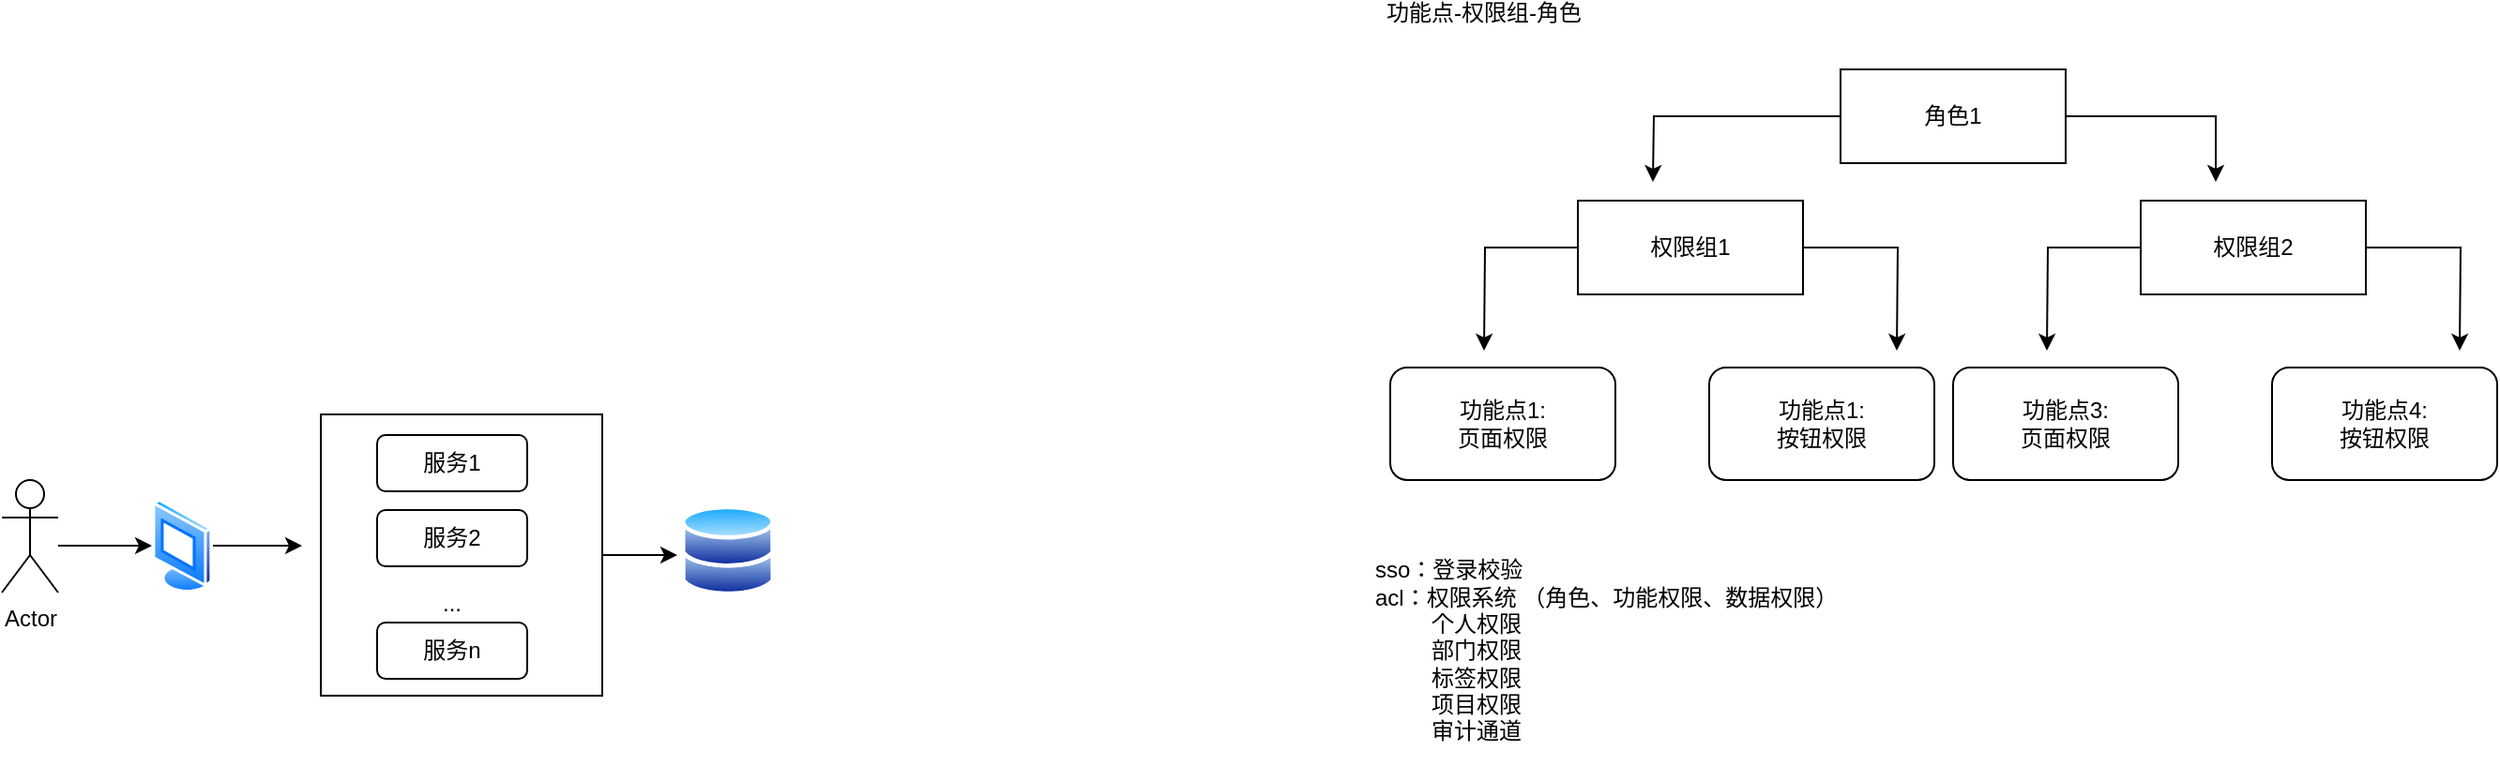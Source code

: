 <mxfile version="14.6.11" type="github">
  <diagram id="CTsnZammjAMSIcORTnyI" name="第 1 页">
    <mxGraphModel dx="1865" dy="580" grid="1" gridSize="10" guides="1" tooltips="1" connect="1" arrows="1" fold="1" page="1" pageScale="1" pageWidth="827" pageHeight="1169" math="0" shadow="0">
      <root>
        <mxCell id="0" />
        <mxCell id="1" parent="0" />
        <mxCell id="ZHdbwzC-G7Lzx-5WtaMa-1" value="功能点-权限组-角色" style="text;html=1;strokeColor=none;fillColor=none;align=center;verticalAlign=middle;whiteSpace=wrap;rounded=0;" parent="1" vertex="1">
          <mxGeometry x="-70" y="10" width="120" as="geometry" />
        </mxCell>
        <mxCell id="ZHdbwzC-G7Lzx-5WtaMa-5" style="edgeStyle=orthogonalEdgeStyle;rounded=0;orthogonalLoop=1;jettySize=auto;html=1;" parent="1" source="ZHdbwzC-G7Lzx-5WtaMa-2" edge="1">
          <mxGeometry relative="1" as="geometry">
            <mxPoint x="80" y="100" as="targetPoint" />
          </mxGeometry>
        </mxCell>
        <mxCell id="ZHdbwzC-G7Lzx-5WtaMa-6" style="edgeStyle=orthogonalEdgeStyle;rounded=0;orthogonalLoop=1;jettySize=auto;html=1;" parent="1" source="ZHdbwzC-G7Lzx-5WtaMa-2" edge="1">
          <mxGeometry relative="1" as="geometry">
            <mxPoint x="380" y="100" as="targetPoint" />
            <Array as="points">
              <mxPoint x="380" y="65" />
              <mxPoint x="380" y="100" />
            </Array>
          </mxGeometry>
        </mxCell>
        <mxCell id="ZHdbwzC-G7Lzx-5WtaMa-2" value="角色1" style="rounded=0;whiteSpace=wrap;html=1;" parent="1" vertex="1">
          <mxGeometry x="180" y="40" width="120" height="50" as="geometry" />
        </mxCell>
        <mxCell id="ZHdbwzC-G7Lzx-5WtaMa-10" style="edgeStyle=orthogonalEdgeStyle;rounded=0;orthogonalLoop=1;jettySize=auto;html=1;" parent="1" source="ZHdbwzC-G7Lzx-5WtaMa-3" edge="1">
          <mxGeometry relative="1" as="geometry">
            <mxPoint x="-10" y="190" as="targetPoint" />
          </mxGeometry>
        </mxCell>
        <mxCell id="ZHdbwzC-G7Lzx-5WtaMa-11" style="edgeStyle=orthogonalEdgeStyle;rounded=0;orthogonalLoop=1;jettySize=auto;html=1;" parent="1" source="ZHdbwzC-G7Lzx-5WtaMa-3" edge="1">
          <mxGeometry relative="1" as="geometry">
            <mxPoint x="210" y="190" as="targetPoint" />
          </mxGeometry>
        </mxCell>
        <mxCell id="ZHdbwzC-G7Lzx-5WtaMa-3" value="权限组1" style="rounded=0;whiteSpace=wrap;html=1;" parent="1" vertex="1">
          <mxGeometry x="40" y="110" width="120" height="50" as="geometry" />
        </mxCell>
        <mxCell id="ZHdbwzC-G7Lzx-5WtaMa-7" value="功能点1:&lt;br&gt;页面权限" style="rounded=1;whiteSpace=wrap;html=1;" parent="1" vertex="1">
          <mxGeometry x="-60" y="199" width="120" height="60" as="geometry" />
        </mxCell>
        <mxCell id="ZHdbwzC-G7Lzx-5WtaMa-8" value="功能点1:&lt;br&gt;按钮权限" style="rounded=1;whiteSpace=wrap;html=1;" parent="1" vertex="1">
          <mxGeometry x="110" y="199" width="120" height="60" as="geometry" />
        </mxCell>
        <mxCell id="ZHdbwzC-G7Lzx-5WtaMa-12" style="edgeStyle=orthogonalEdgeStyle;rounded=0;orthogonalLoop=1;jettySize=auto;html=1;" parent="1" source="ZHdbwzC-G7Lzx-5WtaMa-14" edge="1">
          <mxGeometry relative="1" as="geometry">
            <mxPoint x="290" y="190" as="targetPoint" />
          </mxGeometry>
        </mxCell>
        <mxCell id="ZHdbwzC-G7Lzx-5WtaMa-13" style="edgeStyle=orthogonalEdgeStyle;rounded=0;orthogonalLoop=1;jettySize=auto;html=1;" parent="1" source="ZHdbwzC-G7Lzx-5WtaMa-14" edge="1">
          <mxGeometry relative="1" as="geometry">
            <mxPoint x="510" y="190" as="targetPoint" />
          </mxGeometry>
        </mxCell>
        <mxCell id="ZHdbwzC-G7Lzx-5WtaMa-14" value="权限组2" style="rounded=0;whiteSpace=wrap;html=1;" parent="1" vertex="1">
          <mxGeometry x="340" y="110" width="120" height="50" as="geometry" />
        </mxCell>
        <mxCell id="ZHdbwzC-G7Lzx-5WtaMa-15" value="功能点3:&lt;br&gt;页面权限" style="rounded=1;whiteSpace=wrap;html=1;" parent="1" vertex="1">
          <mxGeometry x="240" y="199" width="120" height="60" as="geometry" />
        </mxCell>
        <mxCell id="ZHdbwzC-G7Lzx-5WtaMa-16" value="功能点4:&lt;br&gt;按钮权限" style="rounded=1;whiteSpace=wrap;html=1;" parent="1" vertex="1">
          <mxGeometry x="410" y="199" width="120" height="60" as="geometry" />
        </mxCell>
        <mxCell id="ZHdbwzC-G7Lzx-5WtaMa-17" value="sso：登录校验&amp;nbsp;&lt;br&gt;acl：权限系统 （角色、功能权限、数据权限）&lt;br&gt;&amp;nbsp; &amp;nbsp; &amp;nbsp; &amp;nbsp; &amp;nbsp;个人权限&lt;br&gt;&amp;nbsp; &amp;nbsp; &amp;nbsp; &amp;nbsp; &amp;nbsp;部门权限&lt;br&gt;&amp;nbsp; &amp;nbsp; &amp;nbsp; &amp;nbsp; &amp;nbsp;标签权限&lt;br&gt;&amp;nbsp; &amp;nbsp; &amp;nbsp; &amp;nbsp; &amp;nbsp;项目权限&lt;br&gt;&amp;nbsp; &amp;nbsp; &amp;nbsp; &amp;nbsp; &amp;nbsp;审计通道" style="text;html=1;strokeColor=none;fillColor=none;align=left;verticalAlign=middle;whiteSpace=wrap;rounded=0;" parent="1" vertex="1">
          <mxGeometry x="-70" y="290" width="270" height="120" as="geometry" />
        </mxCell>
        <mxCell id="2P7nH7L42dO1V2jrX-Xn-5" style="edgeStyle=orthogonalEdgeStyle;rounded=0;orthogonalLoop=1;jettySize=auto;html=1;entryX=0;entryY=0.5;entryDx=0;entryDy=0;" edge="1" parent="1" source="2P7nH7L42dO1V2jrX-Xn-1" target="2P7nH7L42dO1V2jrX-Xn-4">
          <mxGeometry relative="1" as="geometry">
            <Array as="points">
              <mxPoint x="-750" y="294" />
              <mxPoint x="-750" y="294" />
            </Array>
          </mxGeometry>
        </mxCell>
        <mxCell id="2P7nH7L42dO1V2jrX-Xn-1" value="Actor" style="shape=umlActor;verticalLabelPosition=bottom;verticalAlign=top;html=1;outlineConnect=0;" vertex="1" parent="1">
          <mxGeometry x="-800" y="259" width="30" height="60" as="geometry" />
        </mxCell>
        <mxCell id="2P7nH7L42dO1V2jrX-Xn-13" style="edgeStyle=orthogonalEdgeStyle;rounded=0;orthogonalLoop=1;jettySize=auto;html=1;" edge="1" parent="1" source="2P7nH7L42dO1V2jrX-Xn-4">
          <mxGeometry relative="1" as="geometry">
            <mxPoint x="-640" y="294" as="targetPoint" />
          </mxGeometry>
        </mxCell>
        <mxCell id="2P7nH7L42dO1V2jrX-Xn-4" value="" style="aspect=fixed;perimeter=ellipsePerimeter;html=1;align=center;shadow=0;dashed=0;spacingTop=3;image;image=img/lib/active_directory/vista_terminal.svg;" vertex="1" parent="1">
          <mxGeometry x="-720" y="269" width="32.5" height="50" as="geometry" />
        </mxCell>
        <mxCell id="2P7nH7L42dO1V2jrX-Xn-15" style="edgeStyle=orthogonalEdgeStyle;rounded=0;orthogonalLoop=1;jettySize=auto;html=1;" edge="1" parent="1" source="2P7nH7L42dO1V2jrX-Xn-7">
          <mxGeometry relative="1" as="geometry">
            <mxPoint x="-440" y="299" as="targetPoint" />
          </mxGeometry>
        </mxCell>
        <mxCell id="2P7nH7L42dO1V2jrX-Xn-7" value="" style="whiteSpace=wrap;html=1;aspect=fixed;" vertex="1" parent="1">
          <mxGeometry x="-630" y="224" width="150" height="150" as="geometry" />
        </mxCell>
        <mxCell id="2P7nH7L42dO1V2jrX-Xn-8" value="服务1" style="rounded=1;whiteSpace=wrap;html=1;" vertex="1" parent="1">
          <mxGeometry x="-600" y="235" width="80" height="30" as="geometry" />
        </mxCell>
        <mxCell id="2P7nH7L42dO1V2jrX-Xn-9" value="服务2" style="rounded=1;whiteSpace=wrap;html=1;" vertex="1" parent="1">
          <mxGeometry x="-600" y="275" width="80" height="30" as="geometry" />
        </mxCell>
        <mxCell id="2P7nH7L42dO1V2jrX-Xn-10" value="服务n" style="rounded=1;whiteSpace=wrap;html=1;" vertex="1" parent="1">
          <mxGeometry x="-600" y="335" width="80" height="30" as="geometry" />
        </mxCell>
        <mxCell id="2P7nH7L42dO1V2jrX-Xn-11" value="..." style="text;html=1;strokeColor=none;fillColor=none;align=center;verticalAlign=middle;whiteSpace=wrap;rounded=0;" vertex="1" parent="1">
          <mxGeometry x="-580" y="315" width="40" height="20" as="geometry" />
        </mxCell>
        <mxCell id="2P7nH7L42dO1V2jrX-Xn-14" value="" style="aspect=fixed;perimeter=ellipsePerimeter;html=1;align=center;shadow=0;dashed=0;spacingTop=3;image;image=img/lib/active_directory/databases.svg;" vertex="1" parent="1">
          <mxGeometry x="-438" y="272" width="50" height="49" as="geometry" />
        </mxCell>
      </root>
    </mxGraphModel>
  </diagram>
</mxfile>
